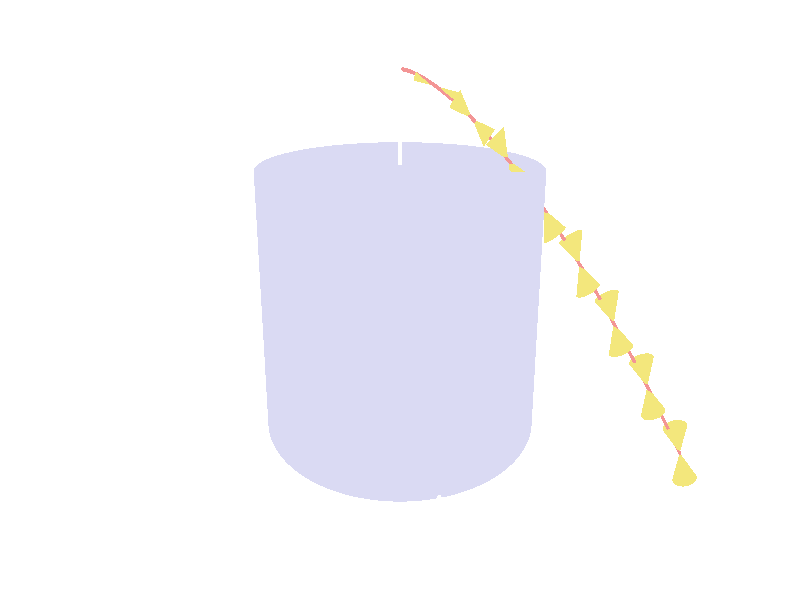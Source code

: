 //
// blackhole.pov -- Visualisierung
//
// (c) 2017 Prof Dr Andreas Müller, Hochschule Rapperswil
//
#version 3.7;
#include "colors.inc"
global_settings {
	assumed_gamma 1
}

#declare imagescale = 0.77;

camera {
	location <4, 2, -1>
	look_at <0, 0.65, 0>
	right 16/9 * x * imagescale
	up y * imagescale
}

light_source { <10, 10, 10> color White }
sky_sphere {
	pigment {
		color <1,1,1>
	}
}

#declare achsenkopflaenge = 0.1;
#declare achsendurchmesser = 0.015;

#macro achse(from, to)
#declare dirvector = to - from;
#declare dirvector = achsenkopflaenge * vnormalize(dirvector);
        cylinder {
                from - dirvector,
                to   + dirvector,
                achsendurchmesser
        }
        cone {
                to +     dirvector, 2 * achsendurchmesser,
                to + 2 * dirvector, 0
        }
#end

union {
	achse(<-1.5,0,   0>, <1.5,0,  0>)
	achse(<   0,0,   0>, <  0,2,  0>)
	achse(<   0,0,-1.5>, <  0,0,1.5>)
	pigment {
		color White
	}
}

cylinder {
	<0,0,0>, <0,1.4,0>, 1
	pigment {
		color rgbf<0.7,0.7,0.9,0.5>
	}
}

#declare R0 = function(r) { 2/3 * pow(r, 3/2) }
#declare rss = function(R, tau) { pow(3/2 * (R - tau), 2/3) }

#declare trackdiameter = 0.01;
#declare a = pi / 3;
#declare r0 = 2;
#declare taumax = R0(r0);
#declare taur = function(r) { taumax - (2/3) * pow(r, 3/2) }
#declare taustep = taumax / 200;
#declare tau = taustep;
union {
	#declare nextpoint = <r0 * cos(a), 0, r0 * sin(a)>;
	sphere { nextpoint, trackdiameter }
	#while (tau < taumax - taustep/2)
		#declare previouspoint = nextpoint;
		#declare rad = rss(taumax, tau);
		#declare nextpoint = <rad * cos(a), tau, rad * sin(a)>;
		sphere { nextpoint, trackdiameter }
		cylinder { previouspoint, nextpoint, trackdiameter }
	#declare tau = tau + taustep;
	#end
	#declare previouspoint = nextpoint;
	#declare nextpoint = <0, taumax, 0>;
	sphere { nextpoint, trackdiameter }
	cylinder { previouspoint, nextpoint, trackdiameter }
	pigment {
		color rgb<0.9,0.3,0.3>
	}
}

#declare conelength = 0.15;

#macro lightcone(r, a, tau)
	#declare apex = <r * cos(a), tau, r * sin(a)>;

	#declare p = -1/sqrt(r) * (1/sqrt(r) - 1);
	#declare plusdirection = <p * cos(a), 1, p * sin(a)>;
	#declare plusdirection = vnormalize(plusdirection);

	#declare n = 1/sqrt(r) * (-1/sqrt(r) - 1);
	#declare minusdirection = <n * cos(a), 1, n * sin(a)>;
	#declare minusdirection = vnormalize(minusdirection);

	#declare coneaxis = vnormalize(0.5 * (plusdirection + minusdirection));
	#declare coneradius = conelength * sin(acos(vdot(coneaxis, plusdirection)));
	union {
		cone { apex, 0, apex + conelength * coneaxis, coneradius }
		cone { apex, 0, apex - conelength * coneaxis, coneradius }
		pigment {
			color rgbf<0.9,0.8,0.2,0.5>
		}
	}
#end

/*
#declare tau = 0;
#declare taustep = 0.41;
#while (tau < 1.7)
	#declare lightconeradius = rss(taumax, tau);
	lightcone(lightconeradius, a, tau)
	#declare tau = tau + taustep;
#end
*/
#declare r = 2;
#declare rstep = 0.25;
#while (r > 0)
	#declare tau = taur(r);
	#declare lightconeradius = rss(taumax, tau);
	lightcone(lightconeradius, a, tau)
	#declare r = r - rstep;
#end




